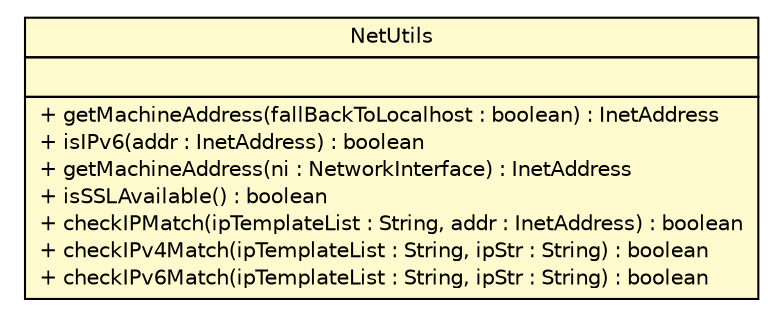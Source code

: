 #!/usr/local/bin/dot
#
# Class diagram 
# Generated by UMLGraph version 5.1 (http://www.umlgraph.org/)
#

digraph G {
	edge [fontname="Helvetica",fontsize=10,labelfontname="Helvetica",labelfontsize=10];
	node [fontname="Helvetica",fontsize=10,shape=plaintext];
	nodesep=0.25;
	ranksep=0.5;
	// com.apporiented.hermesftp.utils.NetUtils
	c16398 [label=<<table title="com.apporiented.hermesftp.utils.NetUtils" border="0" cellborder="1" cellspacing="0" cellpadding="2" port="p" bgcolor="lemonChiffon" href="./NetUtils.html">
		<tr><td><table border="0" cellspacing="0" cellpadding="1">
<tr><td align="center" balign="center"> NetUtils </td></tr>
		</table></td></tr>
		<tr><td><table border="0" cellspacing="0" cellpadding="1">
<tr><td align="left" balign="left">  </td></tr>
		</table></td></tr>
		<tr><td><table border="0" cellspacing="0" cellpadding="1">
<tr><td align="left" balign="left"> + getMachineAddress(fallBackToLocalhost : boolean) : InetAddress </td></tr>
<tr><td align="left" balign="left"> + isIPv6(addr : InetAddress) : boolean </td></tr>
<tr><td align="left" balign="left"> + getMachineAddress(ni : NetworkInterface) : InetAddress </td></tr>
<tr><td align="left" balign="left"> + isSSLAvailable() : boolean </td></tr>
<tr><td align="left" balign="left"> + checkIPMatch(ipTemplateList : String, addr : InetAddress) : boolean </td></tr>
<tr><td align="left" balign="left"> + checkIPv4Match(ipTemplateList : String, ipStr : String) : boolean </td></tr>
<tr><td align="left" balign="left"> + checkIPv6Match(ipTemplateList : String, ipStr : String) : boolean </td></tr>
		</table></td></tr>
		</table>>, fontname="Helvetica", fontcolor="black", fontsize=10.0];
}

